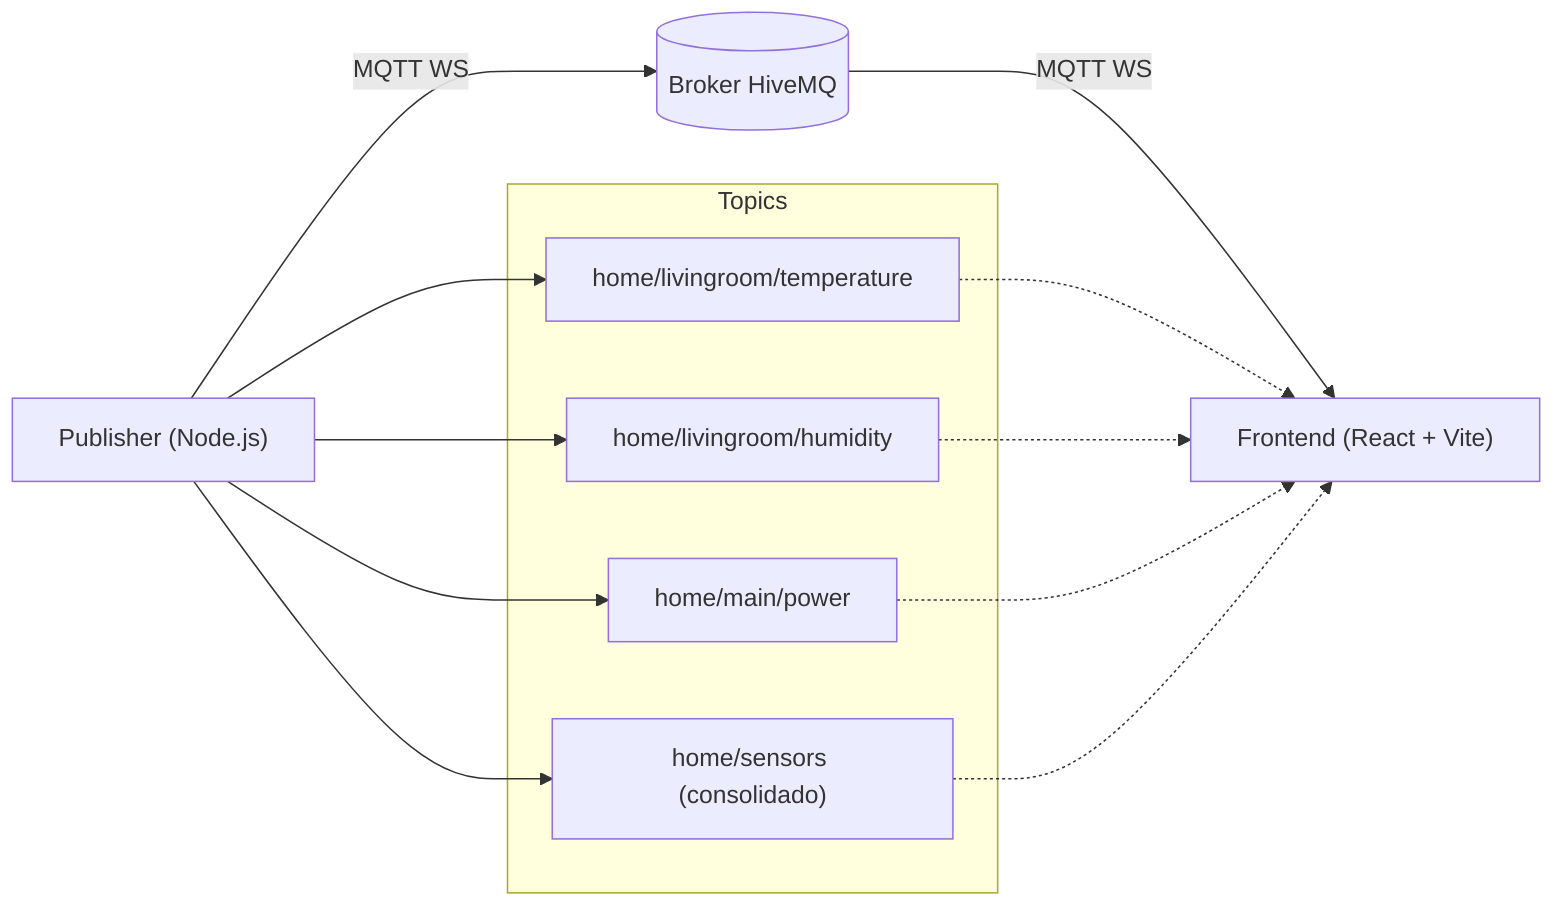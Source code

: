 flowchart LR
  A["Publisher (Node.js)"] -->|MQTT WS| B[("Broker HiveMQ")]
  B -->|MQTT WS| C["Frontend (React + Vite)"]

  subgraph Topics["Topics"]
    D["home/livingroom/temperature"]
    E["home/livingroom/humidity"]
    F["home/main/power"]
    G["home/sensors (consolidado)"]
  end

  A --> D
  A --> E
  A --> F
  A --> G
  D -.-> C
  E -.-> C
  F -.-> C
  G -.-> C
